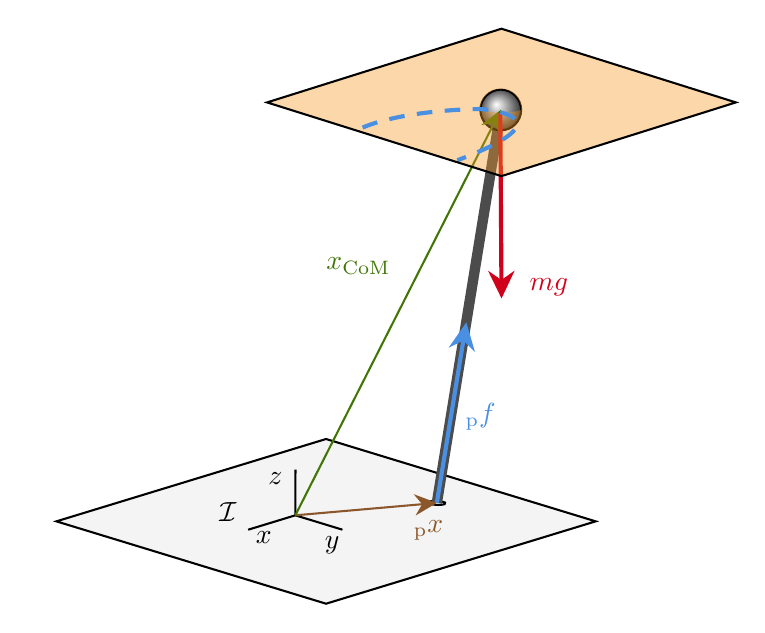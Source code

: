 

  
\tikzset {_rh5m64a0t/.code = {\pgfsetadditionalshadetransform{ \pgftransformshift{\pgfpoint{89.1 bp } { -108.9 bp }  }  \pgftransformscale{1.32 }  }}}
\pgfdeclareradialshading{_ify870utn}{\pgfpoint{-72bp}{88bp}}{rgb(0bp)=(1,1,1);
rgb(0bp)=(1,1,1);
rgb(25bp)=(0,0,0);
rgb(400bp)=(0,0,0)}
\tikzset{every picture/.style={line width=0.75pt}} %

\begin{tikzpicture}[x=0.75pt,y=0.75pt,yscale=-1,xscale=1]

\draw  [fill={rgb, 255:red, 244; green, 244; blue, 244 }  ,fill opacity=1 ] (225.09,285.85) -- (355,325.53) -- (225.09,365.21) -- (95.17,325.53) -- cycle ;
\draw    (210.36,300.63) -- (210.29,322.62) ;
\draw    (187.59,329.55) -- (210.29,322.62) ;
\draw    (232.99,329.55) -- (210.29,322.62) ;
\draw  [fill={rgb, 255:red, 255; green, 255; blue, 255 }  ,fill opacity=1 ] (276.63,317.42) .. controls (274.56,317.1) and (273.7,316.49) .. (274.71,316.07) .. controls (275.73,315.64) and (278.23,315.56) .. (280.3,315.88) .. controls (282.38,316.2) and (283.24,316.81) .. (282.22,317.23) .. controls (281.21,317.66) and (278.71,317.74) .. (276.63,317.42) -- cycle ;
\draw [color={rgb, 255:red, 76; green, 76; blue, 76 }  ,draw opacity=1 ][line width=3.75]    (309.06,128.71) -- (278.47,316.65) ;
\draw [color={rgb, 255:red, 74; green, 144; blue, 226 }  ,draw opacity=1 ][fill={rgb, 255:red, 74; green, 144; blue, 226 }  ,fill opacity=1 ][line width=1.5]    (278.47,316.65) -- (292.02,233.62) ;
\draw [shift={(292.67,229.67)}, rotate = 99.27] [fill={rgb, 255:red, 74; green, 144; blue, 226 }  ,fill opacity=1 ][line width=0.08]  [draw opacity=0] (13.4,-6.43) -- (0,0) -- (13.4,6.44) -- (8.9,0) -- cycle    ;
\draw [color={rgb, 255:red, 139; green, 87; blue, 42 }  ,draw opacity=1 ]   (210.29,322.62) -- (275.48,316.91) ;
\draw [shift={(278.47,316.65)}, rotate = 175] [fill={rgb, 255:red, 139; green, 87; blue, 42 }  ,fill opacity=1 ][line width=0.08]  [draw opacity=0] (10.72,-5.15) -- (0,0) -- (10.72,5.15) -- (7.12,0) -- cycle    ;
\path  [shading=_ify870utn,_rh5m64a0t] (299.45,127.33) .. controls (299.45,121.91) and (303.84,117.51) .. (309.27,117.51) .. controls (314.69,117.51) and (319.09,121.91) .. (319.09,127.33) .. controls (319.09,132.76) and (314.69,137.15) .. (309.27,137.15) .. controls (303.84,137.15) and (299.45,132.76) .. (299.45,127.33) -- cycle ; %
 \draw   (299.45,127.33) .. controls (299.45,121.91) and (303.84,117.51) .. (309.27,117.51) .. controls (314.69,117.51) and (319.09,121.91) .. (319.09,127.33) .. controls (319.09,132.76) and (314.69,137.15) .. (309.27,137.15) .. controls (303.84,137.15) and (299.45,132.76) .. (299.45,127.33) -- cycle ; %

\draw [color={rgb, 255:red, 65; green, 117; blue, 5 }  ,draw opacity=1 ]   (210.29,322.62) -- (307.91,130.01) ;
\draw [shift={(309.27,127.33)}, rotate = 116.88] [fill={rgb, 255:red, 65; green, 117; blue, 5 }  ,fill opacity=1 ][line width=0.08]  [draw opacity=0] (10.72,-5.15) -- (0,0) -- (10.72,5.15) -- (7.12,0) -- cycle    ;
\draw [color={rgb, 255:red, 208; green, 2; blue, 27 }  ,draw opacity=1 ][line width=1.5]    (309.06,128.71) -- (309.61,214.12) ;
\draw [shift={(309.64,218.12)}, rotate = 269.63] [fill={rgb, 255:red, 208; green, 2; blue, 27 }  ,fill opacity=1 ][line width=0.08]  [draw opacity=0] (13.4,-6.43) -- (0,0) -- (13.4,6.44) -- (8.9,0) -- cycle    ;
\draw  [draw opacity=0][fill={rgb, 255:red, 245; green, 152; blue, 35 }  ,fill opacity=0.39 ] (422.54,123.69) -- (309.6,159.2) -- (196.66,123.69) -- (309.6,88.18) -- (422.54,123.69) -- cycle (299.45,126.92) .. controls (302.28,127.97) and (305.55,128.61) .. (309.06,128.71) .. controls (312.71,128.81) and (316.14,128.3) .. (319.09,127.33) .. controls (319.09,127.23) and (319.1,127.13) .. (319.1,127.03) .. controls (319.1,121.61) and (314.7,117.21) .. (309.27,117.21) .. controls (303.89,117.21) and (299.51,121.55) .. (299.45,126.92) -- cycle ;
\draw [color={rgb, 255:red, 74; green, 144; blue, 226 }  ,draw opacity=1 ][line width=1.5]  [dash pattern={on 5.63pt off 4.5pt}]  (242.71,135.81) .. controls (262.06,127.58) and (296.15,126.71) .. (299.45,126.92) .. controls (302.75,127.12) and (343.67,130.76) .. (288.35,151.56) ;
\draw   (309.6,88.18) -- (422.54,123.69) -- (309.6,159.2) -- (196.66,123.69) -- cycle ;

\draw (321.7,207.22) node [anchor=north west][inner sep=0.75pt]    {$\textcolor[rgb]{0.82,0.01,0.11}{mg}$};
\draw (195.77,300.38) node [anchor=north west][inner sep=0.75pt]    {$z$};
\draw (189.83,328.97) node [anchor=north west][inner sep=0.75pt]    {$x$};
\draw (223.06,331.58) node [anchor=north west][inner sep=0.75pt]    {$y$};
\draw (172.19,314.83) node [anchor=north west][inner sep=0.75pt]    {$\mathcal{I}$};
\draw (223.79,197.17) node [anchor=north west][inner sep=0.75pt]    {$\textcolor[rgb]{0.25,0.46,0.02}{x}\textcolor[rgb]{0.25,0.46,0.02}{_{\text{CoM}}}$};
\draw (265.89,323.65) node [anchor=north west][inner sep=0.75pt]    {$\textcolor[rgb]{0.55,0.34,0.16}{_{\text{p}}}\textcolor[rgb]{0.55,0.34,0.16}{x}$};
\draw (290.85,267.22) node [anchor=north west][inner sep=0.75pt]    {$\textcolor[rgb]{0.29,0.56,0.89}{_{\text{p}}}\textcolor[rgb]{0.29,0.56,0.89}{f}$};


\end{tikzpicture}
